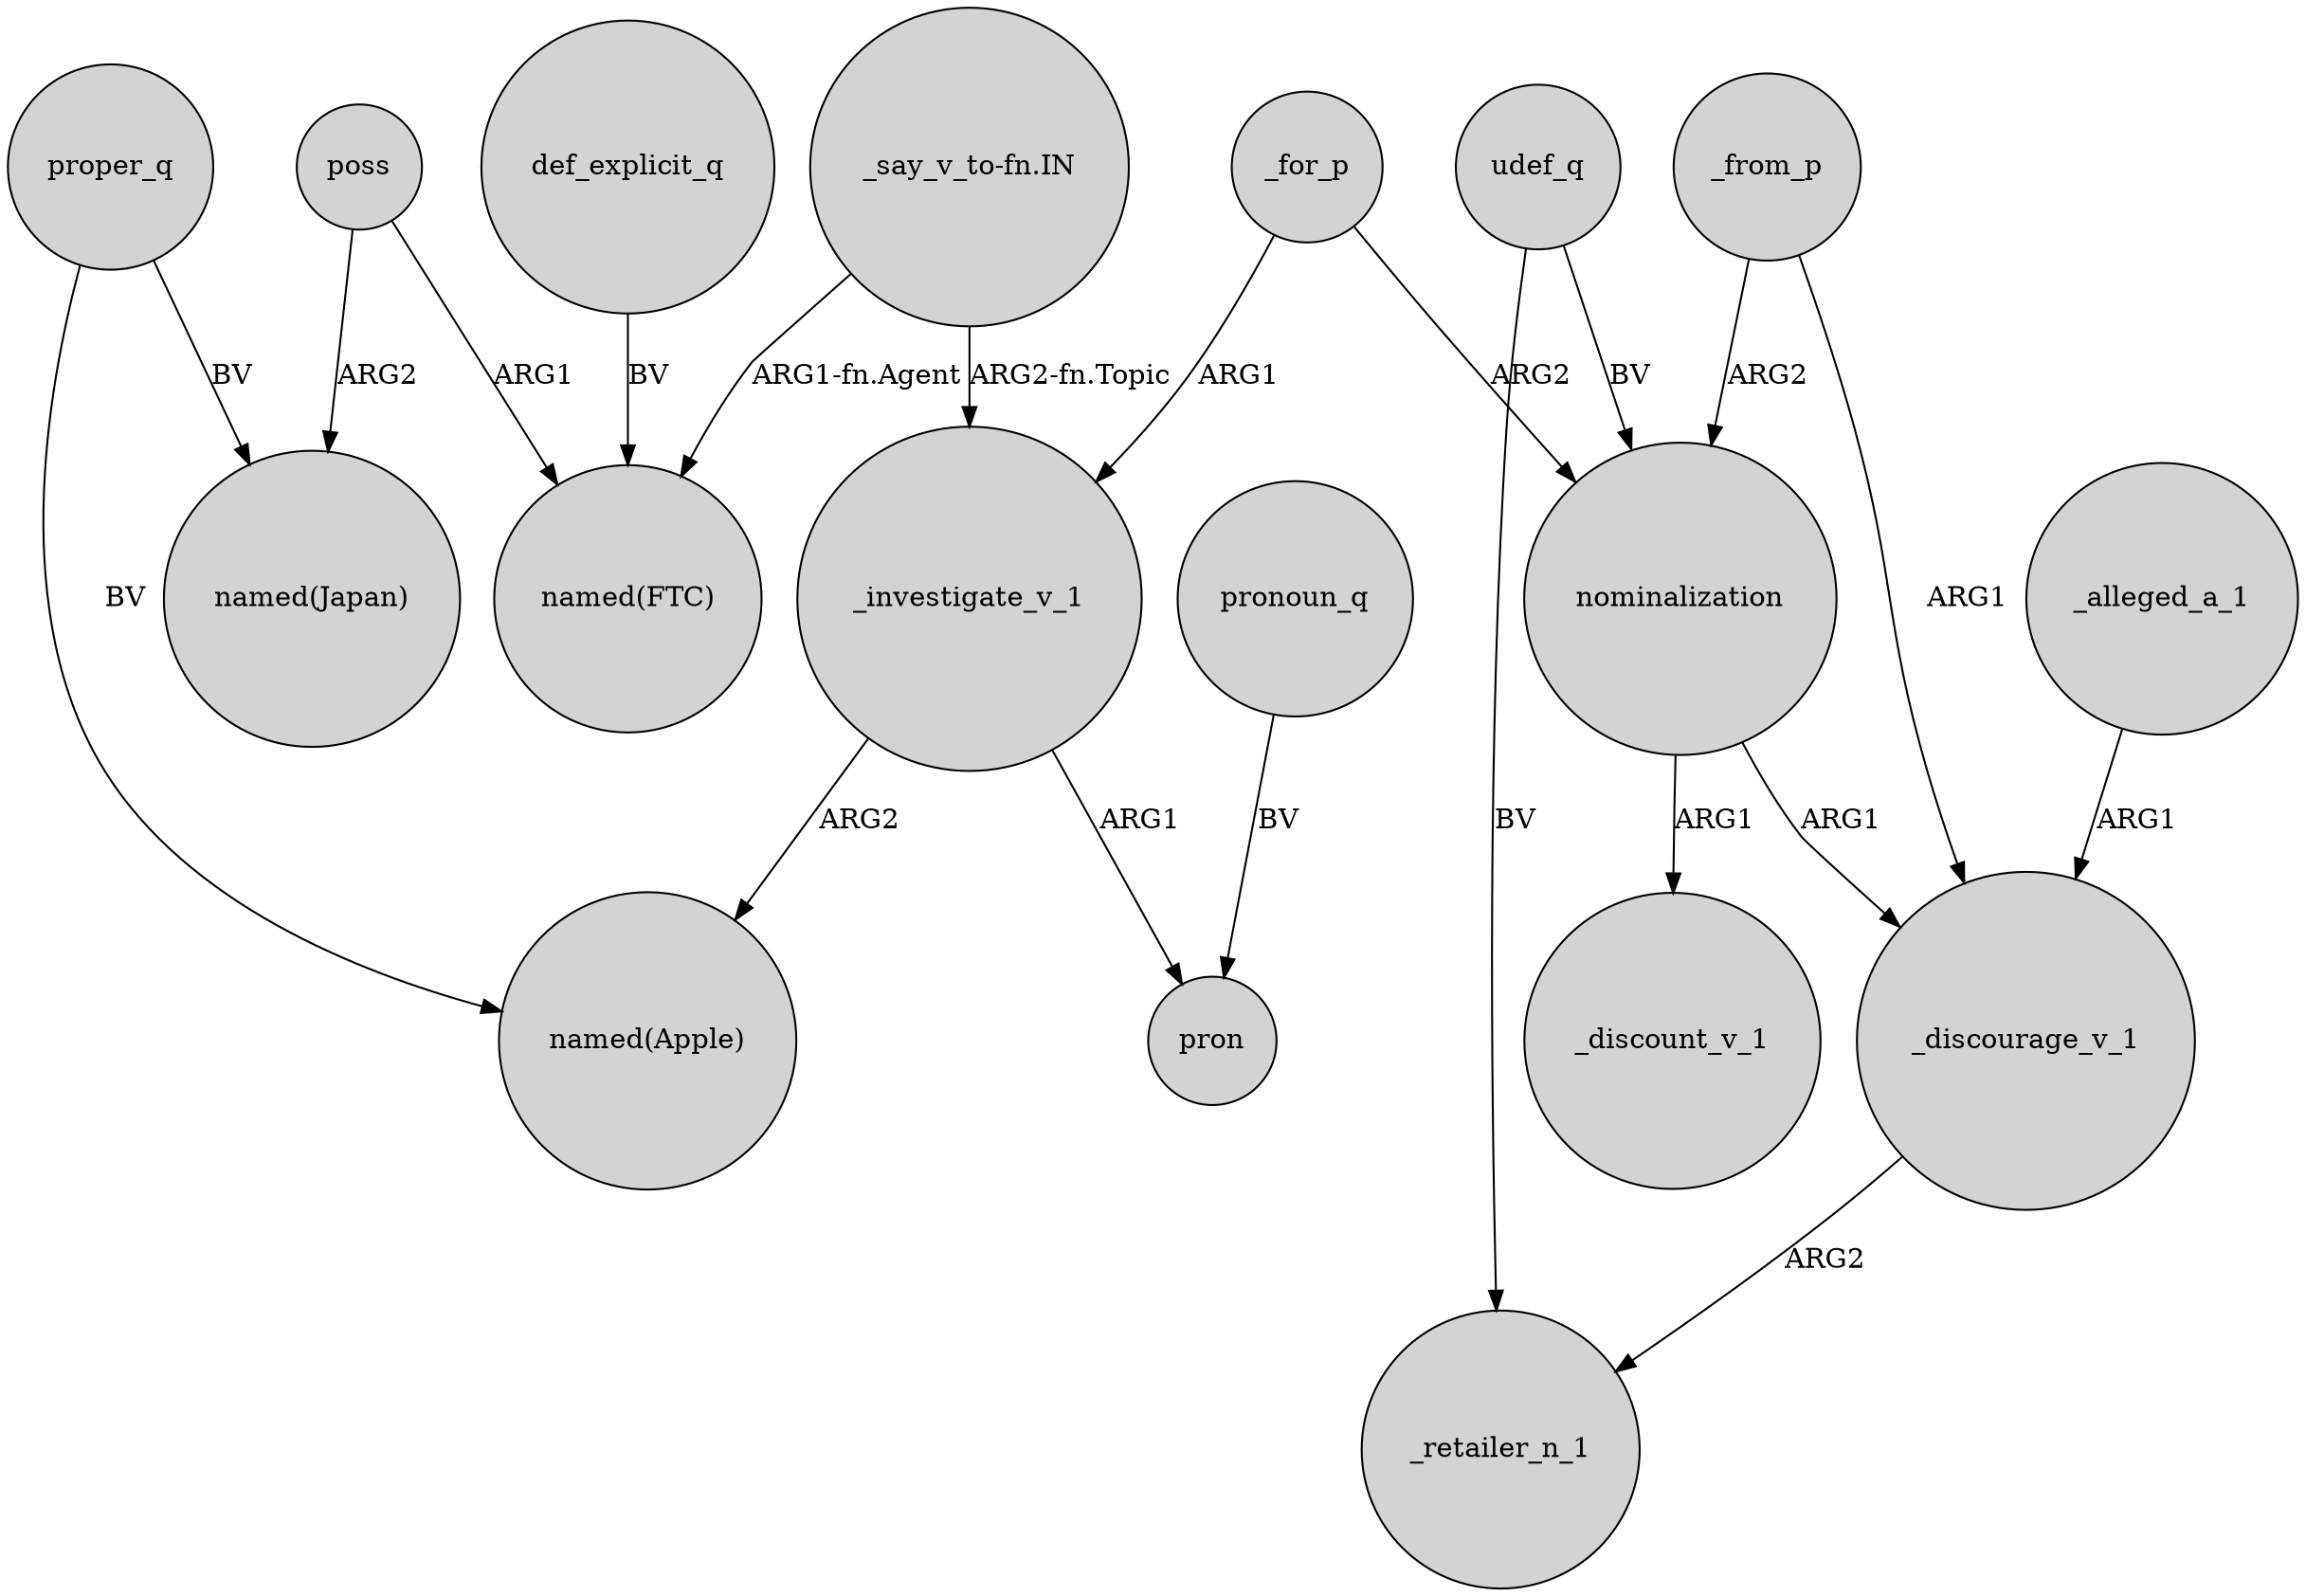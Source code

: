 digraph {
	node [shape=circle style=filled]
	_investigate_v_1 -> "named(Apple)" [label=ARG2]
	def_explicit_q -> "named(FTC)" [label=BV]
	proper_q -> "named(Apple)" [label=BV]
	_for_p -> nominalization [label=ARG2]
	proper_q -> "named(Japan)" [label=BV]
	_discourage_v_1 -> _retailer_n_1 [label=ARG2]
	"_say_v_to-fn.IN" -> _investigate_v_1 [label="ARG2-fn.Topic"]
	_from_p -> _discourage_v_1 [label=ARG1]
	pronoun_q -> pron [label=BV]
	poss -> "named(Japan)" [label=ARG2]
	nominalization -> _discourage_v_1 [label=ARG1]
	poss -> "named(FTC)" [label=ARG1]
	udef_q -> nominalization [label=BV]
	_from_p -> nominalization [label=ARG2]
	udef_q -> _retailer_n_1 [label=BV]
	_alleged_a_1 -> _discourage_v_1 [label=ARG1]
	_investigate_v_1 -> pron [label=ARG1]
	_for_p -> _investigate_v_1 [label=ARG1]
	nominalization -> _discount_v_1 [label=ARG1]
	"_say_v_to-fn.IN" -> "named(FTC)" [label="ARG1-fn.Agent"]
}
